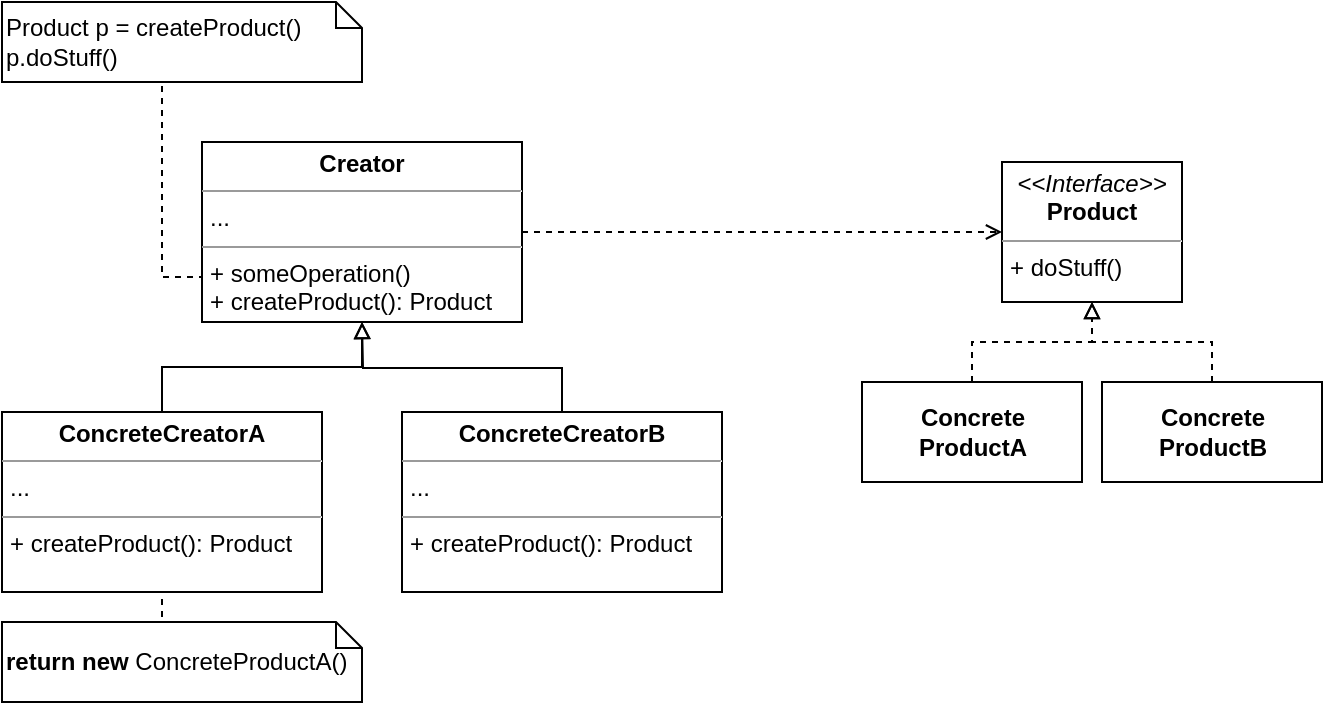 <mxfile version="20.7.4" type="device"><diagram id="FLuqZRN1YtZJ2RjBg1eq" name="Page-1"><mxGraphModel dx="714" dy="779" grid="1" gridSize="10" guides="1" tooltips="1" connect="1" arrows="1" fold="1" page="1" pageScale="1" pageWidth="827" pageHeight="1169" math="0" shadow="0"><root><mxCell id="0"/><mxCell id="1" parent="0"/><mxCell id="bUyJWdoQbn5kGnxiKOqH-11" style="edgeStyle=orthogonalEdgeStyle;rounded=0;orthogonalLoop=1;jettySize=auto;html=1;exitX=1;exitY=0.5;exitDx=0;exitDy=0;dashed=1;endArrow=open;endFill=0;" edge="1" parent="1" source="bUyJWdoQbn5kGnxiKOqH-1" target="bUyJWdoQbn5kGnxiKOqH-2"><mxGeometry relative="1" as="geometry"/></mxCell><mxCell id="bUyJWdoQbn5kGnxiKOqH-1" value="&lt;p style=&quot;margin:0px;margin-top:4px;text-align:center;&quot;&gt;&lt;b&gt;Creator&lt;/b&gt;&lt;/p&gt;&lt;hr size=&quot;1&quot;&gt;&lt;p style=&quot;margin:0px;margin-left:4px;&quot;&gt;...&lt;/p&gt;&lt;hr size=&quot;1&quot;&gt;&lt;p style=&quot;margin:0px;margin-left:4px;&quot;&gt;+ someOperation()&lt;/p&gt;&lt;p style=&quot;margin:0px;margin-left:4px;&quot;&gt;+ createProduct(): Product&lt;/p&gt;" style="verticalAlign=top;align=left;overflow=fill;fontSize=12;fontFamily=Helvetica;html=1;" vertex="1" parent="1"><mxGeometry x="120" y="360" width="160" height="90" as="geometry"/></mxCell><mxCell id="bUyJWdoQbn5kGnxiKOqH-2" value="&lt;p style=&quot;margin:0px;margin-top:4px;text-align:center;&quot;&gt;&lt;i&gt;&amp;lt;&amp;lt;Interface&amp;gt;&amp;gt;&lt;/i&gt;&lt;br&gt;&lt;b&gt;Product&lt;/b&gt;&lt;/p&gt;&lt;hr size=&quot;1&quot;&gt;&lt;p style=&quot;margin:0px;margin-left:4px;&quot;&gt;&lt;/p&gt;&lt;p style=&quot;margin:0px;margin-left:4px;&quot;&gt;+ doStuff()&lt;br&gt;&lt;br&gt;&lt;/p&gt;" style="verticalAlign=top;align=left;overflow=fill;fontSize=12;fontFamily=Helvetica;html=1;" vertex="1" parent="1"><mxGeometry x="520" y="370" width="90" height="70" as="geometry"/></mxCell><mxCell id="bUyJWdoQbn5kGnxiKOqH-12" style="edgeStyle=orthogonalEdgeStyle;rounded=0;orthogonalLoop=1;jettySize=auto;html=1;exitX=0.5;exitY=0;exitDx=0;exitDy=0;entryX=0.5;entryY=1;entryDx=0;entryDy=0;dashed=1;endArrow=block;endFill=0;" edge="1" parent="1" source="bUyJWdoQbn5kGnxiKOqH-3" target="bUyJWdoQbn5kGnxiKOqH-2"><mxGeometry relative="1" as="geometry"/></mxCell><mxCell id="bUyJWdoQbn5kGnxiKOqH-3" value="&lt;b&gt;Concrete&lt;br&gt;ProductA&lt;/b&gt;" style="html=1;" vertex="1" parent="1"><mxGeometry x="450" y="480" width="110" height="50" as="geometry"/></mxCell><mxCell id="bUyJWdoQbn5kGnxiKOqH-13" style="edgeStyle=orthogonalEdgeStyle;rounded=0;orthogonalLoop=1;jettySize=auto;html=1;exitX=0.5;exitY=0;exitDx=0;exitDy=0;entryX=0.5;entryY=1;entryDx=0;entryDy=0;dashed=1;endArrow=block;endFill=0;" edge="1" parent="1" source="bUyJWdoQbn5kGnxiKOqH-4" target="bUyJWdoQbn5kGnxiKOqH-2"><mxGeometry relative="1" as="geometry"/></mxCell><mxCell id="bUyJWdoQbn5kGnxiKOqH-4" value="&lt;b&gt;Concrete&lt;br&gt;ProductB&lt;/b&gt;" style="html=1;" vertex="1" parent="1"><mxGeometry x="570" y="480" width="110" height="50" as="geometry"/></mxCell><mxCell id="bUyJWdoQbn5kGnxiKOqH-8" style="edgeStyle=orthogonalEdgeStyle;rounded=0;orthogonalLoop=1;jettySize=auto;html=1;exitX=0.5;exitY=0;exitDx=0;exitDy=0;entryX=0.5;entryY=1;entryDx=0;entryDy=0;endArrow=block;endFill=0;" edge="1" parent="1" source="bUyJWdoQbn5kGnxiKOqH-5" target="bUyJWdoQbn5kGnxiKOqH-1"><mxGeometry relative="1" as="geometry"/></mxCell><mxCell id="bUyJWdoQbn5kGnxiKOqH-5" value="&lt;p style=&quot;margin:0px;margin-top:4px;text-align:center;&quot;&gt;&lt;b&gt;ConcreteCreatorA&lt;/b&gt;&lt;/p&gt;&lt;hr size=&quot;1&quot;&gt;&lt;p style=&quot;margin:0px;margin-left:4px;&quot;&gt;...&lt;/p&gt;&lt;hr size=&quot;1&quot;&gt;&lt;p style=&quot;margin:0px;margin-left:4px;&quot;&gt;&lt;span style=&quot;background-color: initial;&quot;&gt;+ createProduct(): Product&lt;/span&gt;&lt;br&gt;&lt;/p&gt;" style="verticalAlign=top;align=left;overflow=fill;fontSize=12;fontFamily=Helvetica;html=1;" vertex="1" parent="1"><mxGeometry x="20" y="495" width="160" height="90" as="geometry"/></mxCell><mxCell id="bUyJWdoQbn5kGnxiKOqH-9" style="edgeStyle=orthogonalEdgeStyle;rounded=0;orthogonalLoop=1;jettySize=auto;html=1;exitX=0.5;exitY=0;exitDx=0;exitDy=0;endArrow=block;endFill=0;" edge="1" parent="1" source="bUyJWdoQbn5kGnxiKOqH-6"><mxGeometry relative="1" as="geometry"><mxPoint x="200" y="450" as="targetPoint"/></mxGeometry></mxCell><mxCell id="bUyJWdoQbn5kGnxiKOqH-6" value="&lt;p style=&quot;margin:0px;margin-top:4px;text-align:center;&quot;&gt;&lt;b&gt;ConcreteCreatorB&lt;/b&gt;&lt;/p&gt;&lt;hr size=&quot;1&quot;&gt;&lt;p style=&quot;margin:0px;margin-left:4px;&quot;&gt;...&lt;/p&gt;&lt;hr size=&quot;1&quot;&gt;&lt;p style=&quot;margin:0px;margin-left:4px;&quot;&gt;&lt;span style=&quot;background-color: initial;&quot;&gt;+ createProduct(): Product&lt;/span&gt;&lt;br&gt;&lt;/p&gt;" style="verticalAlign=top;align=left;overflow=fill;fontSize=12;fontFamily=Helvetica;html=1;" vertex="1" parent="1"><mxGeometry x="220" y="495" width="160" height="90" as="geometry"/></mxCell><mxCell id="bUyJWdoQbn5kGnxiKOqH-10" style="edgeStyle=orthogonalEdgeStyle;rounded=0;orthogonalLoop=1;jettySize=auto;html=1;exitX=0;exitY=0;exitDx=83.5;exitDy=0;exitPerimeter=0;entryX=0.5;entryY=1;entryDx=0;entryDy=0;endArrow=none;endFill=0;dashed=1;" edge="1" parent="1" source="bUyJWdoQbn5kGnxiKOqH-7" target="bUyJWdoQbn5kGnxiKOqH-5"><mxGeometry relative="1" as="geometry"/></mxCell><mxCell id="bUyJWdoQbn5kGnxiKOqH-7" value="&lt;b&gt;return new&lt;/b&gt; ConcreteProductA()" style="shape=note2;boundedLbl=1;whiteSpace=wrap;html=1;size=13;verticalAlign=middle;align=left;" vertex="1" parent="1"><mxGeometry x="20" y="600" width="180" height="40" as="geometry"/></mxCell><mxCell id="bUyJWdoQbn5kGnxiKOqH-15" style="edgeStyle=orthogonalEdgeStyle;rounded=0;orthogonalLoop=1;jettySize=auto;html=1;exitX=0.5;exitY=1;exitDx=0;exitDy=0;exitPerimeter=0;entryX=0;entryY=0.75;entryDx=0;entryDy=0;dashed=1;endArrow=none;endFill=0;" edge="1" parent="1" source="bUyJWdoQbn5kGnxiKOqH-14" target="bUyJWdoQbn5kGnxiKOqH-1"><mxGeometry relative="1" as="geometry"><Array as="points"><mxPoint x="100" y="330"/><mxPoint x="100" y="428"/></Array></mxGeometry></mxCell><mxCell id="bUyJWdoQbn5kGnxiKOqH-14" value="Product p = createProduct()&lt;br&gt;p.doStuff()" style="shape=note2;boundedLbl=1;whiteSpace=wrap;html=1;size=13;verticalAlign=middle;align=left;" vertex="1" parent="1"><mxGeometry x="20" y="290" width="180" height="40" as="geometry"/></mxCell></root></mxGraphModel></diagram></mxfile>